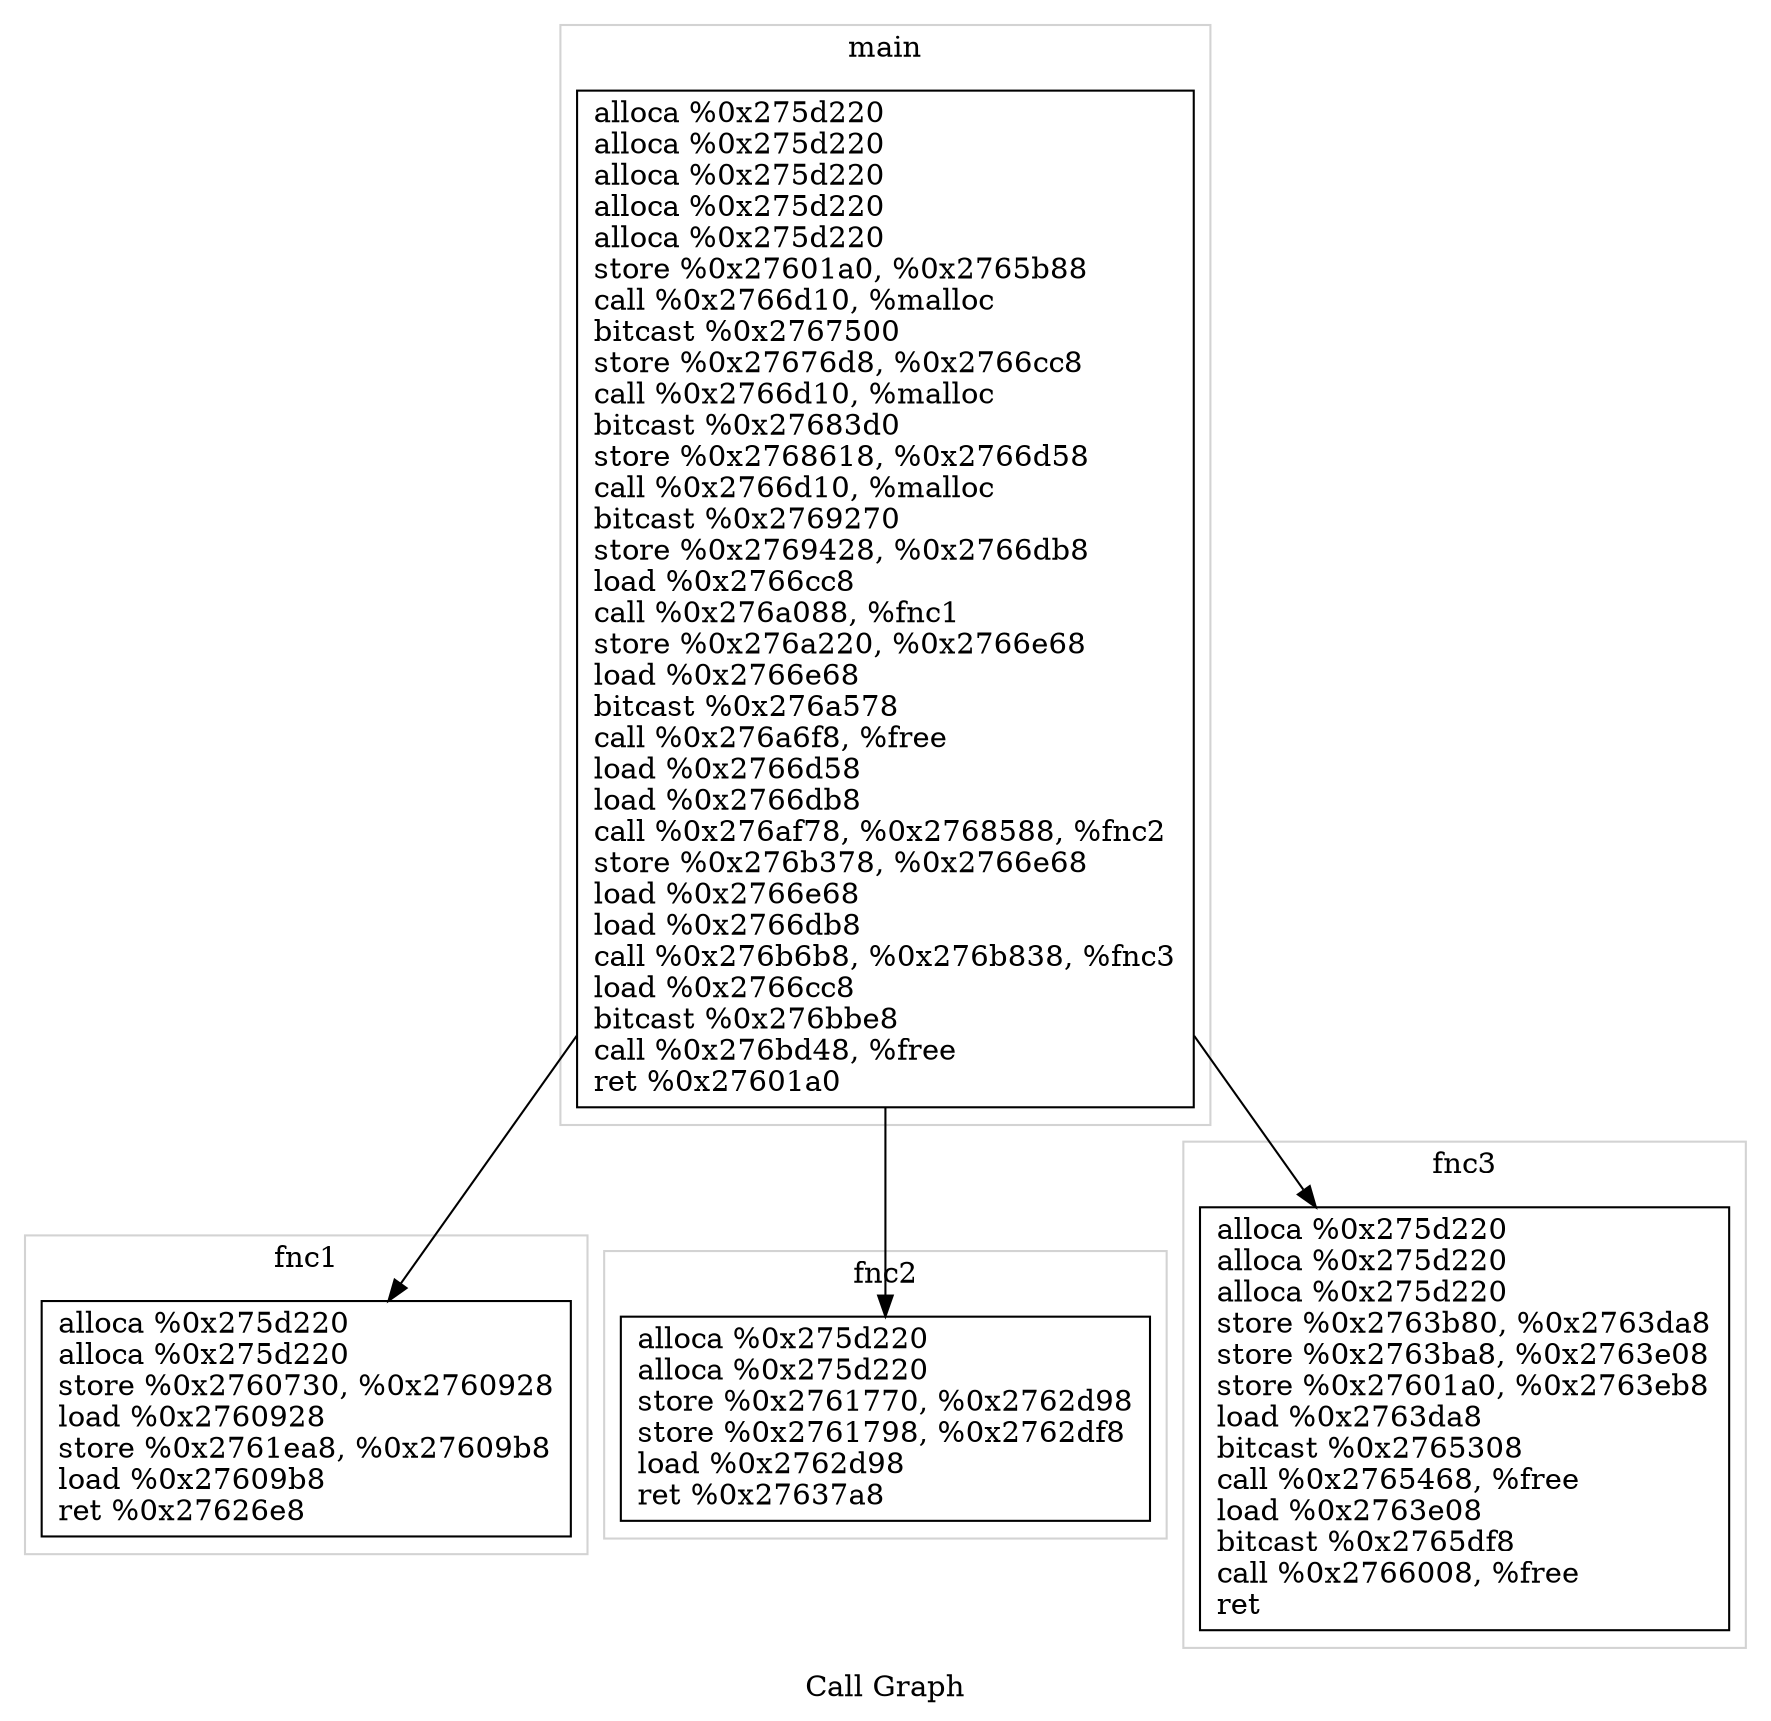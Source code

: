 digraph {

	label="Call Graph";
	subgraph cluster_0 {
		color=lightgrey;
		label="fnc1";
		Node0x2760860 [shape=record, label="{
				alloca %0x275d220\l
				alloca %0x275d220\l
				store %0x2760730, %0x2760928\l
				load %0x2760928\l
				store %0x2761ea8, %0x27609b8\l
				load %0x27609b8\l
				ret %0x27626e8\l
			}"];
	}
	subgraph cluster_1 {
		color=lightgrey;
		label="llvm.dbg.declare";
	}
	subgraph cluster_2 {
		color=lightgrey;
		label="fnc2";
		Node0x2762cf0 [shape=record, label="{
				alloca %0x275d220\l
				alloca %0x275d220\l
				store %0x2761770, %0x2762d98\l
				store %0x2761798, %0x2762df8\l
				load %0x2762d98\l
				ret %0x27637a8\l
			}"];
	}
	subgraph cluster_3 {
		color=lightgrey;
		label="fnc3";
		Node0x2763d00 [shape=record, label="{
				alloca %0x275d220\l
				alloca %0x275d220\l
				alloca %0x275d220\l
				store %0x2763b80, %0x2763da8\l
				store %0x2763ba8, %0x2763e08\l
				store %0x27601a0, %0x2763eb8\l
				load %0x2763da8\l
				bitcast %0x2765308\l
				call %0x2765468, %free\l
				load %0x2763e08\l
				bitcast %0x2765df8\l
				call %0x2766008, %free\l
				ret \l
			}"];
	}
	subgraph cluster_4 {
		color=lightgrey;
		label="free";
	}
	subgraph cluster_5 {
		color=lightgrey;
		label="main";
		Node0x2766be0 [shape=record, label="{
				alloca %0x275d220\l
				alloca %0x275d220\l
				alloca %0x275d220\l
				alloca %0x275d220\l
				alloca %0x275d220\l
				store %0x27601a0, %0x2765b88\l
				call %0x2766d10, %malloc\l
				bitcast %0x2767500\l
				store %0x27676d8, %0x2766cc8\l
				call %0x2766d10, %malloc\l
				bitcast %0x27683d0\l
				store %0x2768618, %0x2766d58\l
				call %0x2766d10, %malloc\l
				bitcast %0x2769270\l
				store %0x2769428, %0x2766db8\l
				load %0x2766cc8\l
				call %0x276a088, %fnc1\l
				store %0x276a220, %0x2766e68\l
				load %0x2766e68\l
				bitcast %0x276a578\l
				call %0x276a6f8, %free\l
				load %0x2766d58\l
				load %0x2766db8\l
				call %0x276af78, %0x2768588, %fnc2\l
				store %0x276b378, %0x2766e68\l
				load %0x2766e68\l
				load %0x2766db8\l
				call %0x276b6b8, %0x276b838, %fnc3\l
				load %0x2766cc8\l
				bitcast %0x276bbe8\l
				call %0x276bd48, %free\l
				ret %0x27601a0\l
			}"];
	}
	subgraph cluster_6 {
		color=lightgrey;
		label="malloc";
	}
	Node0x2766be0 -> Node0x2760860
	Node0x2766be0 -> Node0x2762cf0
	Node0x2766be0 -> Node0x2763d00
}